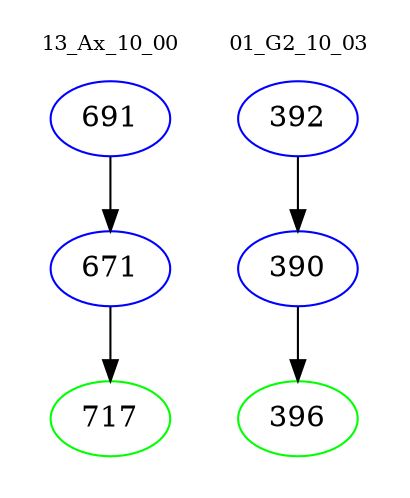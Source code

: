 digraph{
subgraph cluster_0 {
color = white
label = "13_Ax_10_00";
fontsize=10;
T0_691 [label="691", color="blue"]
T0_691 -> T0_671 [color="black"]
T0_671 [label="671", color="blue"]
T0_671 -> T0_717 [color="black"]
T0_717 [label="717", color="green"]
}
subgraph cluster_1 {
color = white
label = "01_G2_10_03";
fontsize=10;
T1_392 [label="392", color="blue"]
T1_392 -> T1_390 [color="black"]
T1_390 [label="390", color="blue"]
T1_390 -> T1_396 [color="black"]
T1_396 [label="396", color="green"]
}
}
